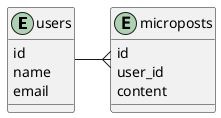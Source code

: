 @startuml toy-app-erd

entity users {
    id
    name
    email
}

entity microposts {
    id
    user_id
    content
}

.users -{ .microposts

@enduml